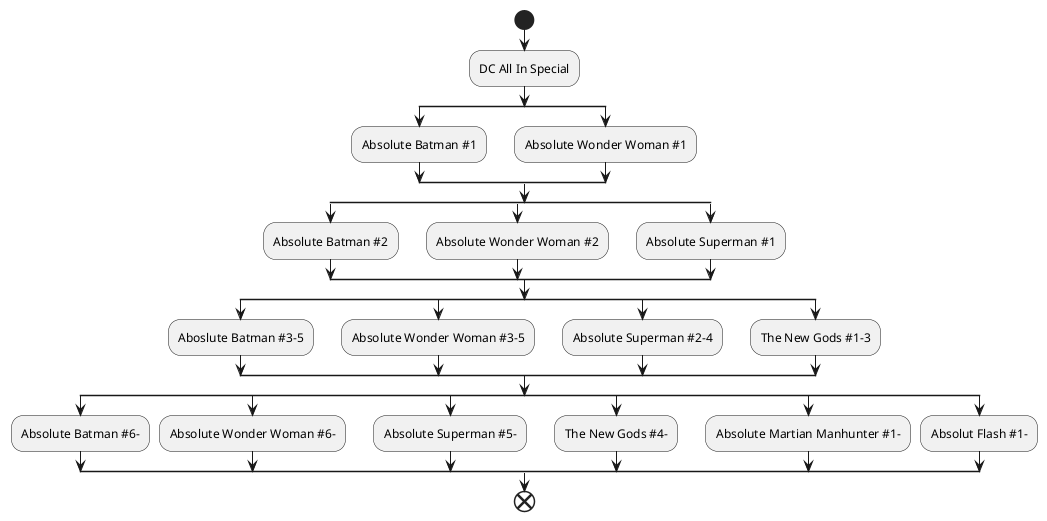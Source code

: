 @startuml
    start

    :DC All In Special;

    split
        :Absolute Batman #1;
    split again
        :Absolute Wonder Woman #1;
    end split

    split
        :Absolute Batman #2;
    split again
        :Absolute Wonder Woman #2;
    split again
        :Absolute Superman #1;
    end split

    split
        :Aboslute Batman #3-5;
    split again
        :Absolute Wonder Woman #3-5;
    split again
        :Absolute Superman #2-4;
    split again
        :The New Gods #1-3;
    end split

    split
        :Absolute Batman #6-;
    split again
        :Absolute Wonder Woman #6-;
    split again
        :Absolute Superman #5-;
    split again
        :The New Gods #4-;
    split again
        :Absolute Martian Manhunter #1-;
    split again
        :Absolut Flash #1-;
    end split

    end
@enduml
